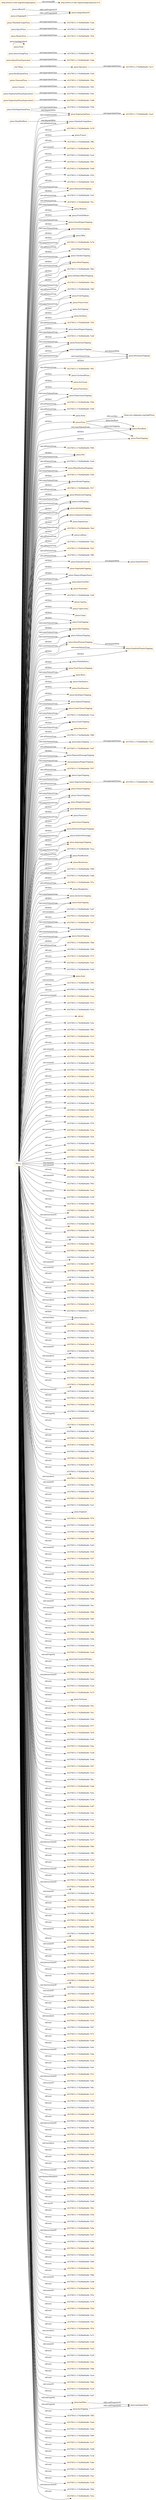 digraph ar2dtool_diagram { 
rankdir=LR;
size="1501"
node [shape = rectangle, color="orange"]; "pizza:MozzarellaTopping" "-45378511:17429b49a06:-7ef3" "-45378511:17429b49a06:-7fcc" "pizza:Medium" "pizza:FruttiDiMare" "pizza:GreenPepperTopping" "pizza:VegetarianPizzaEquivalent2" "pizza:PrawnsTopping" "-45378511:17429b49a06:-7e9c" "pizza:Mild" "-45378511:17429b49a06:-7e7b" "pizza:PepperTopping" "pizza:ChickenTopping" "pizza:MeatTopping" "-45378511:17429b49a06:-7fb3" "pizza:HotSpicedBeefTopping" "-45378511:17429b49a06:-7f4a" "-45378511:17429b49a06:-7fbf" "pizza:FruitTopping" "pizza:PrinceCarlo" "pizza:NutTopping" "pizza:Siciliana" "-45378511:17429b49a06:-7f3f" "-45378511:17429b49a06:-7ea4" "pizza:SweetPepperTopping" "pizza:Country" "pizza:ThinAndCrispyBase" "pizza:ParmesanTopping" "pizza:CajunSpiceTopping" "-45378511:17429b49a06:-7f61" "-45378511:17429b49a06:-7fba" "-45378511:17429b49a06:-7efd" "-45378511:17429b49a06:-7ec3" "pizza:UnclosedPizza" "pizza:IceCream" "pizza:Fiorentina" "pizza:PeperonataTopping" "pizza:SpicyPizzaEquivalent" "-45378511:17429b49a06:-7f94" "-45378511:17429b49a06:-7f6c" "-45378511:17429b49a06:-7e94" "-45378511:17429b49a06:-7ebb" "pizza:Soho" "pizza:PizzaBase" "-45378511:17429b49a06:-7f00" "pizza:InterestingPizza" "pizza:RosemaryTopping" "pizza:Hot" "-45378511:17429b49a06:-7ee6" "pizza:MixedSeafoodTopping" "-45378511:17429b49a06:-7f36" "pizza:Spiciness" "pizza:RocketTopping" "pizza:CheeseyPizza" "-45378511:17429b49a06:-7f17" "pizza:ValuePartition" "pizza:MushroomTopping" "pizza:LeekTopping" "pizza:ArtichokeTopping" "pizza:GorgonzolaTopping" "pizza:Napoletana" "-45378511:17429b49a06:-7fed" "pizza:LaReine" "-45378511:17429b49a06:-7f2a" "-45378511:17429b49a06:-7fa5" "-45378511:17429b49a06:-7ff8" "pizza:DomainConcept" "pizza:VegetableTopping" "pizza:TobascoPepperSauce" "pizza:AmericanHot" "pizza:Veneziana" "pizza:Food" "-45378511:17429b49a06:-7e9f" "pizza:Caprina" "pizza:Capricciosa" "-45378511:17429b49a06:-7f54" "pizza:Cajun" "-45378511:17429b49a06:-7e98" "pizza:FishTopping" "pizza:OliveTopping" "pizza:SultanaTopping" "pizza:SlicedTomatoTopping" "pizza:PolloAdAstra" "pizza:FourCheesesTopping" "pizza:Rosa" "pizza:Giardiniera" "pizza:FourSeasons" "-45378511:17429b49a06:-7eb3" "pizza:HerbSpiceTopping" "pizza:SpinachTopping" "pizza:GoatsCheeseTopping" "-45378511:17429b49a06:-7ea2" "pizza:DeepPanBase" "pizza:GarlicTopping" "pizza:American" "-45378511:17429b49a06:-7ebf" "-45378511:17429b49a06:-7e8d" "pizza:SundriedTomatoTopping" "-45378511:17429b49a06:-7f88" "pizza:SpicyTopping" "-45378511:17429b49a06:-7ed7" "pizza:PizzaTopping" "pizza:PeperoniSausageTopping" "pizza:JalapenoPepperTopping" "-45378511:17429b49a06:-7f57" "pizza:CaperTopping" "pizza:VegetarianTopping" "pizza:ThinAndCrispyPizza" "pizza:TomatoTopping" "pizza:CheeseTopping" "pizza:SpicyPizza" "pizza:SloppyGiuseppe" "pizza:RedOnionTopping" "pizza:Parmense" "-45378511:17429b49a06:-7f38" "-45378511:17429b49a06:-7eab" "pizza:SauceTopping" "pizza:Pizza" "pizza:HotGreenPepperTopping" "pizza:VegetarianPizzaEquivalent1" "pizza:RealItalianPizza" "pizza:QuattroFormaggi" "pizza:AsparagusTopping" "pizza:MeatyPizza" "-45378511:17429b49a06:-7eca" "pizza:PineKernels" "pizza:Mushroom" "-45378511:17429b49a06:-7f09" "-45378511:17429b49a06:-7e8b" "-45378511:17429b49a06:-7f7a" "-45378511:17429b49a06:-7fb5" "pizza:Margherita" "pizza:AnchoviesTopping" "pizza:HamTopping" "pizza:VegetarianPizza" "pizza:NonVegetarianPizza" "-45378511:17429b49a06:-7eb7" "pizza:PetitPoisTopping" "pizza:OnionTopping" "-45378511:17429b49a06:-7fdd" ; /*classes style*/
	"pizza:VegetarianPizzaEquivalent1" -> "-45378511:17429b49a06:-7e9c" [ label = "owl:equivalentClass" ];
	"NULL" -> "pizza:CheeseTopping" [ label = "rdf:first" ];
	"NULL" -> "-45378511:17429b49a06:-7fd8" [ label = "rdf:rest" ];
	"NULL" -> "-45378511:17429b49a06:-7f73" [ label = "rdf:rest" ];
	"NULL" -> "pizza:PeperoniSausageTopping" [ label = "rdf:first" ];
	"NULL" -> "-45378511:17429b49a06:-7e41" [ label = "rdf:rest" ];
	"NULL" -> "-45378511:17429b49a06:-7e92" [ label = "rdf:rest" ];
	"NULL" -> "pizza:Italy" [ label = "rdf:first" ];
	"NULL" -> "-45378511:17429b49a06:-7f17" [ label = "owl:allValuesFrom" ];
	"NULL" -> "-45378511:17429b49a06:-7f05" [ label = "rdf:rest" ];
	"NULL" -> "pizza:RocketTopping" [ label = "owl:someValuesFrom" ];
	"NULL" -> "-45378511:17429b49a06:-7f94" [ label = "owl:allValuesFrom" ];
	"NULL" -> "pizza:FourCheesesTopping" [ label = "rdf:first" ];
	"NULL" -> "pizza:Veneziana" [ label = "rdf:first" ];
	"NULL" -> "pizza:PizzaBase" [ label = "owl:someValuesFrom" ];
	"NULL" -> "-45378511:17429b49a06:-7e62" [ label = "rdf:rest" ];
	"NULL" -> "-45378511:17429b49a06:-7eaa" [ label = "owl:intersectionOf" ];
	"NULL" -> "-45378511:17429b49a06:-7f13" [ label = "rdf:rest" ];
	"NULL" -> "pizza:HerbSpiceTopping" [ label = "rdf:first" ];
	"NULL" -> "-45378511:17429b49a06:-7e32" [ label = "rdf:rest" ];
	"NULL" -> "rdf:nil" [ label = "rdf:rest" ];
	"NULL" -> "-45378511:17429b49a06:-7efa" [ label = "rdf:rest" ];
	"NULL" -> "-45378511:17429b49a06:-7f85" [ label = "rdf:rest" ];
	"NULL" -> "-45378511:17429b49a06:-7e53" [ label = "rdf:rest" ];
	"NULL" -> "-45378511:17429b49a06:-7fa5" [ label = "owl:allValuesFrom" ];
	"NULL" -> "-45378511:17429b49a06:-7f3a" [ label = "rdf:rest" ];
	"NULL" -> "-45378511:17429b49a06:-7ef2" [ label = "owl:unionOf" ];
	"NULL" -> "-45378511:17429b49a06:-7f04" [ label = "rdf:rest" ];
	"NULL" -> "pizza:Medium" [ label = "owl:someValuesFrom" ];
	"NULL" -> "-45378511:17429b49a06:-7e93" [ label = "owl:unionOf" ];
	"NULL" -> "-45378511:17429b49a06:-7f55" [ label = "rdf:rest" ];
	"NULL" -> "-45378511:17429b49a06:-7ef1" [ label = "rdf:rest" ];
	"NULL" -> "pizza:MeatTopping" [ label = "owl:someValuesFrom" ];
	"NULL" -> "-45378511:17429b49a06:-7e23" [ label = "rdf:rest" ];
	"NULL" -> "-45378511:17429b49a06:-7fca" [ label = "rdf:rest" ];
	"NULL" -> "pizza:TobascoPepperSauce" [ label = "rdf:first" ];
	"NULL" -> "-45378511:17429b49a06:-7e74" [ label = "rdf:rest" ];
	"NULL" -> "pizza:Parmense" [ label = "rdf:first" ];
	"NULL" -> "pizza:ChickenTopping" [ label = "owl:someValuesFrom" ];
	"NULL" -> "-45378511:17429b49a06:-7ee6" [ label = "owl:allValuesFrom" ];
	"NULL" -> "-45378511:17429b49a06:-7fa0" [ label = "rdf:rest" ];
	"NULL" -> "-45378511:17429b49a06:-7f25" [ label = "rdf:rest" ];
	"NULL" -> "-45378511:17429b49a06:-7ec1" [ label = "rdf:rest" ];
	"NULL" -> "-45378511:17429b49a06:-7f76" [ label = "rdf:rest" ];
	"NULL" -> "-45378511:17429b49a06:-7e2a" [ label = "owl:members" ];
	"NULL" -> "pizza:OnionTopping" [ label = "owl:someValuesFrom" ];
	"NULL" -> "-45378511:17429b49a06:-7fc8" [ label = "rdf:rest" ];
	"NULL" -> "-45378511:17429b49a06:-7e44" [ label = "rdf:rest" ];
	"NULL" -> "-45378511:17429b49a06:-7feb" [ label = "rdf:rest" ];
	"NULL" -> "-45378511:17429b49a06:-7e95" [ label = "rdf:rest" ];
	"NULL" -> "-45378511:17429b49a06:-7f79" [ label = "owl:unionOf" ];
	"NULL" -> "-45378511:17429b49a06:-7e89" [ label = "owl:unionOf" ];
	"NULL" -> "pizza:FruitTopping" [ label = "rdf:first" ];
	"NULL" -> "pizza:PizzaBase" [ label = "rdf:first" ];
	"NULL" -> "pizza:FishTopping" [ label = "rdf:first" ];
	"NULL" -> "-45378511:17429b49a06:-7fed" [ label = "owl:allValuesFrom" ];
	"NULL" -> "pizza:PineKernels" [ label = "owl:someValuesFrom" ];
	"NULL" -> "-45378511:17429b49a06:-7e4a" [ label = "rdf:rest" ];
	"NULL" -> "-45378511:17429b49a06:-7f93" [ label = "owl:unionOf" ];
	"NULL" -> "-45378511:17429b49a06:-7ee2" [ label = "rdf:rest" ];
	"NULL" -> "-45378511:17429b49a06:-7e39" [ label = "owl:members" ];
	"NULL" -> "-45378511:17429b49a06:-7fbb" [ label = "rdf:rest" ];
	"NULL" -> "-45378511:17429b49a06:-7e65" [ label = "rdf:rest" ];
	"NULL" -> "pizza:CajunSpiceTopping" [ label = "rdf:first" ];
	"NULL" -> "-45378511:17429b49a06:-7f53" [ label = "owl:intersectionOf" ];
	"NULL" -> "-45378511:17429b49a06:-7e7b" [ label = "owl:allValuesFrom" ];
	"NULL" -> "pizza:AnchoviesTopping" [ label = "owl:someValuesFrom" ];
	"NULL" -> "-45378511:17429b49a06:-7e6b" [ label = "rdf:rest" ];
	"NULL" -> "-45378511:17429b49a06:-7e35" [ label = "rdf:rest" ];
	"NULL" -> "-45378511:17429b49a06:-7e86" [ label = "rdf:rest" ];
	"NULL" -> "pizza:JalapenoPepperTopping" [ label = "owl:someValuesFrom" ];
	"NULL" -> "-45378511:17429b49a06:-7fb2" [ label = "rdf:rest" ];
	"NULL" -> "-45378511:17429b49a06:-7e3b" [ label = "rdf:rest" ];
	"NULL" -> "-45378511:17429b49a06:-7ed3" [ label = "rdf:rest" ];
	"NULL" -> "-45378511:17429b49a06:-7f87" [ label = "owl:unionOf" ];
	"NULL" -> "-45378511:17429b49a06:-7ff7" [ label = "owl:unionOf" ];
	"NULL" -> "pizza:Caprina" [ label = "rdf:first" ];
	"NULL" -> "-45378511:17429b49a06:-7f3d" [ label = "rdf:rest" ];
	"NULL" -> "-45378511:17429b49a06:-7f16" [ label = "owl:unionOf" ];
	"NULL" -> "-45378511:17429b49a06:-7f8e" [ label = "rdf:rest" ];
	"NULL" -> "pizza:GreenPepperTopping" [ label = "owl:someValuesFrom" ];
	"NULL" -> "-45378511:17429b49a06:-7e5c" [ label = "rdf:rest" ];
	"NULL" -> "-45378511:17429b49a06:-7e33" [ label = "owl:members" ];
	"NULL" -> "-45378511:17429b49a06:-7e77" [ label = "rdf:rest" ];
	"NULL" -> "pizza:America" [ label = "rdf:first" ];
	"NULL" -> "-45378511:17429b49a06:-7f5e" [ label = "rdf:rest" ];
	"NULL" -> "-45378511:17429b49a06:-7fa3" [ label = "rdf:rest" ];
	"NULL" -> "-45378511:17429b49a06:-7e2c" [ label = "rdf:rest" ];
	"NULL" -> "pizza:NutTopping" [ label = "rdf:first" ];
	"NULL" -> "-45378511:17429b49a06:-7ec4" [ label = "rdf:rest" ];
	"NULL" -> "-45378511:17429b49a06:-7f60" [ label = "owl:unionOf" ];
	"NULL" -> "pizza:CajunSpiceTopping" [ label = "owl:someValuesFrom" ];
	"NULL" -> "pizza:HamTopping" [ label = "owl:someValuesFrom" ];
	"NULL" -> "-45378511:17429b49a06:-7e2e" [ label = "owl:members" ];
	"NULL" -> "pizza:AmericanHot" [ label = "rdf:first" ];
	"NULL" -> "pizza:DomainConcept" [ label = "rdf:first" ];
	"NULL" -> "-45378511:17429b49a06:-7e4d" [ label = "rdf:rest" ];
	"NULL" -> "-45378511:17429b49a06:-7f4a" [ label = "owl:allValuesFrom" ];
	"NULL" -> "-45378511:17429b49a06:-7e9e" [ label = "rdf:rest" ];
	"NULL" -> "-45378511:17429b49a06:-7f7a" [ label = "owl:allValuesFrom" ];
	"NULL" -> "pizza:American" [ label = "rdf:first" ];
	"NULL" -> "-45378511:17429b49a06:-7e68" [ label = "rdf:rest" ];
	"NULL" -> "-45378511:17429b49a06:-7edf" [ label = "rdf:rest" ];
	"NULL" -> "pizza:PetitPoisTopping" [ label = "rdf:first" ];
	"NULL" -> "pizza:Napoletana" [ label = "rdf:first" ];
	"NULL" -> "-45378511:17429b49a06:-7efc" [ label = "owl:intersectionOf" ];
	"NULL" -> "pizza:PineKernels" [ label = "rdf:first" ];
	"NULL" -> "-45378511:17429b49a06:-7e6e" [ label = "rdf:rest" ];
	"NULL" -> "pizza:SultanaTopping" [ label = "owl:someValuesFrom" ];
	"NULL" -> "-45378511:17429b49a06:-7e38" [ label = "rdf:rest" ];
	"NULL" -> "pizza:JalapenoPepperTopping" [ label = "rdf:first" ];
	"NULL" -> "pizza:HotSpicedBeefTopping" [ label = "rdf:first" ];
	"NULL" -> "pizza:QuattroFormaggi" [ label = "rdf:first" ];
	"NULL" -> "-45378511:17429b49a06:-7e8f" [ label = "rdf:rest" ];
	"NULL" -> "pizza:PizzaTopping" [ label = "rdf:first" ];
	"NULL" -> "pizza:hasSpiciness" [ label = "owl:onProperty" ];
	"NULL" -> "pizza:GarlicTopping" [ label = "rdf:first" ];
	"NULL" -> "pizza:ThinAndCrispyBase" [ label = "owl:allValuesFrom" ];
	"NULL" -> "pizza:RosemaryTopping" [ label = "owl:someValuesFrom" ];
	"NULL" -> "-45378511:17429b49a06:-7f88" [ label = "owl:allValuesFrom" ];
	"NULL" -> "-45378511:17429b49a06:-7e5f" [ label = "rdf:rest" ];
	"NULL" -> "pizza:PrawnsTopping" [ label = "owl:someValuesFrom" ];
	"NULL" -> "pizza:ArtichokeTopping" [ label = "owl:someValuesFrom" ];
	"NULL" -> "-45378511:17429b49a06:-7e90" [ label = "rdf:rest" ];
	"NULL" -> "pizza:OliveTopping" [ label = "rdf:first" ];
	"NULL" -> "pizza:GreenPepperTopping" [ label = "rdf:first" ];
	"NULL" -> "-45378511:17429b49a06:-7ec7" [ label = "rdf:rest" ];
	"NULL" -> "-45378511:17429b49a06:-7f92" [ label = "rdf:rest" ];
	"NULL" -> "-45378511:17429b49a06:-7e60" [ label = "rdf:rest" ];
	"NULL" -> "-45378511:17429b49a06:-7f11" [ label = "rdf:rest" ];
	"NULL" -> "-45378511:17429b49a06:-7fc7" [ label = "rdf:rest" ];
	"NULL" -> "-45378511:17429b49a06:-7fb3" [ label = "rdf:first" ];
	"NULL" -> "-45378511:17429b49a06:-7e30" [ label = "rdf:rest" ];
	"NULL" -> "-45378511:17429b49a06:-7e3e" [ label = "owl:members" ];
	"NULL" -> "pizza:SlicedTomatoTopping" [ label = "owl:someValuesFrom" ];
	"NULL" -> "pizza:MozzarellaTopping" [ label = "owl:someValuesFrom" ];
	"NULL" -> "-45378511:17429b49a06:-7fbe" [ label = "owl:unionOf" ];
	"NULL" -> "pizza:OliveTopping" [ label = "owl:someValuesFrom" ];
	"NULL" -> "-45378511:17429b49a06:-7fe8" [ label = "rdf:rest" ];
	"NULL" -> "-45378511:17429b49a06:-7e51" [ label = "rdf:rest" ];
	"NULL" -> "-45378511:17429b49a06:-7e21" [ label = "rdf:rest" ];
	"NULL" -> "pizza:RedOnionTopping" [ label = "rdf:first" ];
	"NULL" -> "pizza:England" [ label = "rdf:first" ];
	"NULL" -> "pizza:HotGreenPepperTopping" [ label = "rdf:first" ];
	"NULL" -> "-45378511:17429b49a06:-7f74" [ label = "rdf:rest" ];
	"NULL" -> "-45378511:17429b49a06:-7e42" [ label = "rdf:rest" ];
	"NULL" -> "-45378511:17429b49a06:-7f2a" [ label = "owl:allValuesFrom" ];
	"NULL" -> "pizza:CaperTopping" [ label = "rdf:first" ];
	"NULL" -> "-45378511:17429b49a06:-7f06" [ label = "rdf:rest" ];
	"NULL" -> "-45378511:17429b49a06:-7ee0" [ label = "rdf:rest" ];
	"NULL" -> "-45378511:17429b49a06:-7e63" [ label = "rdf:rest" ];
	"NULL" -> "-45378511:17429b49a06:-7f29" [ label = "owl:unionOf" ];
	"NULL" -> "-45378511:17429b49a06:-7f27" [ label = "rdf:rest" ];
	"NULL" -> "pizza:CheeseTopping" [ label = "owl:someValuesFrom" ];
	"NULL" -> "-45378511:17429b49a06:-7f14" [ label = "rdf:rest" ];
	"NULL" -> "-45378511:17429b49a06:-7eb0" [ label = "rdf:rest" ];
	"NULL" -> "-45378511:17429b49a06:-7ec2" [ label = "owl:unionOf" ];
	"NULL" -> "-45378511:17429b49a06:-7fb7" [ label = "rdf:rest" ];
	"NULL" -> "pizza:GorgonzolaTopping" [ label = "rdf:first" ];
	"NULL" -> "-45378511:17429b49a06:-7fda" [ label = "rdf:rest" ];
	"NULL" -> "-45378511:17429b49a06:-7e84" [ label = "rdf:rest" ];
	"NULL" -> "-45378511:17429b49a06:-7fec" [ label = "owl:unionOf" ];
	"NULL" -> "-45378511:17429b49a06:-7f08" [ label = "owl:unionOf" ];
	"NULL" -> "pizza:HotGreenPepperTopping" [ label = "owl:someValuesFrom" ];
	"NULL" -> "-45378511:17429b49a06:-7fb0" [ label = "rdf:rest" ];
	"NULL" -> "-45378511:17429b49a06:-7f35" [ label = "rdf:rest" ];
	"NULL" -> "-45378511:17429b49a06:-7f86" [ label = "rdf:rest" ];
	"NULL" -> "-45378511:17429b49a06:-7e8a" [ label = "rdf:rest" ];
	"NULL" -> "-45378511:17429b49a06:-7e54" [ label = "rdf:rest" ];
	"NULL" -> "-45378511:17429b49a06:-7ea8" [ label = "rdf:rest" ];
	"NULL" -> "pizza:hasCountryOfOrigin" [ label = "owl:onProperty" ];
	"NULL" -> "-45378511:17429b49a06:-7f3b" [ label = "rdf:rest" ];
	"NULL" -> "pizza:FishTopping" [ label = "owl:someValuesFrom" ];
	"NULL" -> "pizza:Fiorentina" [ label = "rdf:first" ];
	"NULL" -> "pizza:SpicyTopping" [ label = "owl:someValuesFrom" ];
	"NULL" -> "-45378511:17429b49a06:-7ea1" [ label = "rdf:rest" ];
	"NULL" -> "-45378511:17429b49a06:-7eb2" [ label = "owl:intersectionOf" ];
	"NULL" -> "-45378511:17429b49a06:-7e24" [ label = "rdf:rest" ];
	"NULL" -> "-45378511:17429b49a06:-7e75" [ label = "rdf:rest" ];
	"NULL" -> "pizza:Germany" [ label = "rdf:first" ];
	"NULL" -> "pizza:GoatsCheeseTopping" [ label = "rdf:first" ];
	"NULL" -> "-45378511:17429b49a06:-7f5c" [ label = "rdf:rest" ];
	"NULL" -> "pizza:OnionTopping" [ label = "rdf:first" ];
	"NULL" -> "-45378511:17429b49a06:-7fa1" [ label = "rdf:rest" ];
	"NULL" -> "-45378511:17429b49a06:-7f26" [ label = "rdf:rest" ];
	"NULL" -> "-45378511:17429b49a06:-7f77" [ label = "rdf:rest" ];
	"NULL" -> "-45378511:17429b49a06:-7fc9" [ label = "rdf:rest" ];
	"NULL" -> "-45378511:17429b49a06:-7e45" [ label = "rdf:rest" ];
	"NULL" -> "-45378511:17429b49a06:-7ebc" [ label = "rdf:rest" ];
	"NULL" -> "-45378511:17429b49a06:-7f57" [ label = "owl:allValuesFrom" ];
	"NULL" -> "-45378511:17429b49a06:-7ea2" [ label = "rdf:first" ];
	"NULL" -> "-45378511:17429b49a06:-7e28" [ label = "rdf:rest" ];
	"NULL" -> "-45378511:17429b49a06:-7e4b" [ label = "rdf:rest" ];
	"NULL" -> "-45378511:17429b49a06:-7f47" [ label = "rdf:rest" ];
	"NULL" -> "-45378511:17429b49a06:-7ee3" [ label = "rdf:rest" ];
	"NULL" -> "-45378511:17429b49a06:-7fbc" [ label = "rdf:rest" ];
	"NULL" -> "-45378511:17429b49a06:-7e66" [ label = "rdf:rest" ];
	"NULL" -> "pizza:UnclosedPizza" [ label = "rdf:first" ];
	"NULL" -> "-45378511:17429b49a06:-7e6c" [ label = "rdf:rest" ];
	"NULL" -> "-45378511:17429b49a06:-7e36" [ label = "rdf:rest" ];
	"NULL" -> "-45378511:17429b49a06:-7e87" [ label = "rdf:rest" ];
	"NULL" -> "-45378511:17429b49a06:-7ef3" [ label = "owl:allValuesFrom" ];
	"NULL" -> "-45378511:17429b49a06:-7efe" [ label = "rdf:rest" ];
	"NULL" -> "pizza:SweetPepperTopping" [ label = "rdf:first" ];
	"NULL" -> "-45378511:17429b49a06:-7f61" [ label = "owl:allValuesFrom" ];
	"NULL" -> "-45378511:17429b49a06:-7e3c" [ label = "rdf:rest" ];
	"NULL" -> "-45378511:17429b49a06:-7ed4" [ label = "rdf:rest" ];
	"NULL" -> "-45378511:17429b49a06:-7ed7" [ label = "owl:allValuesFrom" ];
	"NULL" -> "-45378511:17429b49a06:-7fad" [ label = "rdf:rest" ];
	"NULL" -> "-45378511:17429b49a06:-7e57" [ label = "rdf:rest" ];
	"NULL" -> "-45378511:17429b49a06:-7fb9" [ label = "owl:intersectionOf" ];
	"NULL" -> "-45378511:17429b49a06:-7f09" [ label = "owl:allValuesFrom" ];
	"NULL" -> "-45378511:17429b49a06:-7f8f" [ label = "rdf:rest" ];
	"NULL" -> "pizza:VegetarianTopping" [ label = "owl:allValuesFrom" ];
	"NULL" -> "-45378511:17429b49a06:-7e5d" [ label = "rdf:rest" ];
	"NULL" -> "pizza:MushroomTopping" [ label = "rdf:first" ];
	"NULL" -> "pizza:HotSpicedBeefTopping" [ label = "owl:someValuesFrom" ];
	"NULL" -> "-45378511:17429b49a06:-7e27" [ label = "rdf:rest" ];
	"NULL" -> "-45378511:17429b49a06:-7eba" [ label = "owl:intersectionOf" ];
	"NULL" -> "-45378511:17429b49a06:-7e78" [ label = "rdf:rest" ];
	"NULL" -> "-45378511:17429b49a06:-7eca" [ label = "owl:allValuesFrom" ];
	"NULL" -> "-45378511:17429b49a06:-7eb6" [ label = "owl:intersectionOf" ];
	"NULL" -> "-45378511:17429b49a06:-7fa4" [ label = "owl:unionOf" ];
	"NULL" -> "pizza:RedOnionTopping" [ label = "owl:someValuesFrom" ];
	"NULL" -> "-45378511:17429b49a06:-7f5f" [ label = "rdf:rest" ];
	"NULL" -> "pizza:America" [ label = "owl:hasValue" ];
	"NULL" -> "-45378511:17429b49a06:-7e2d" [ label = "rdf:rest" ];
	"NULL" -> "-45378511:17429b49a06:-7ff5" [ label = "rdf:rest" ];
	"NULL" -> "-45378511:17429b49a06:-7ec5" [ label = "rdf:rest" ];
	"NULL" -> "-45378511:17429b49a06:-7f90" [ label = "rdf:rest" ];
	"NULL" -> "-45378511:17429b49a06:-7f49" [ label = "owl:unionOf" ];
	"NULL" -> "pizza:PeperonataTopping" [ label = "owl:someValuesFrom" ];
	"NULL" -> "-45378511:17429b49a06:-7e99" [ label = "rdf:rest" ];
	"NULL" -> "-45378511:17429b49a06:-7e9f" [ label = "rdf:first" ];
	"NULL" -> "-45378511:17429b49a06:-7f56" [ label = "owl:unionOf" ];
	"NULL" -> "pizza:TobascoPepperSauce" [ label = "owl:someValuesFrom" ];
	"NULL" -> "pizza:TomatoTopping" [ label = "rdf:first" ];
	"NULL" -> "-45378511:17429b49a06:-7fc5" [ label = "rdf:rest" ];
	"NULL" -> "-45378511:17429b49a06:-7e4e" [ label = "rdf:rest" ];
	"NULL" -> "-45378511:17429b49a06:-7f37" [ label = "owl:intersectionOf" ];
	"NULL" -> "-45378511:17429b49a06:-7e69" [ label = "rdf:rest" ];
	"NULL" -> "pizza:SundriedTomatoTopping" [ label = "owl:someValuesFrom" ];
	"NULL" -> "pizza:PrinceCarlo" [ label = "rdf:first" ];
	"NULL" -> "pizza:GorgonzolaTopping" [ label = "owl:someValuesFrom" ];
	"NULL" -> "pizza:ParmesanTopping" [ label = "owl:someValuesFrom" ];
	"NULL" -> "-45378511:17429b49a06:-7e6f" [ label = "rdf:rest" ];
	"NULL" -> "-45378511:17429b49a06:-7ea3" [ label = "owl:intersectionOf" ];
	"NULL" -> "pizza:MeatTopping" [ label = "rdf:first" ];
	"NULL" -> "-45378511:17429b49a06:-7eff" [ label = "owl:unionOf" ];
	"NULL" -> "pizza:SloppyGiuseppe" [ label = "rdf:first" ];
	"NULL" -> "pizza:AnchoviesTopping" [ label = "rdf:first" ];
	"NULL" -> "-45378511:17429b49a06:-7fcb" [ label = "owl:unionOf" ];
	"NULL" -> "-45378511:17429b49a06:-7f51" [ label = "rdf:rest" ];
	"NULL" -> "pizza:LeekTopping" [ label = "owl:someValuesFrom" ];
	"NULL" -> "-45378511:17429b49a06:-7e70" [ label = "rdf:rest" ];
	"NULL" -> "pizza:Mushroom" [ label = "rdf:first" ];
	"NULL" -> "pizza:FruitTopping" [ label = "owl:someValuesFrom" ];
	"NULL" -> "-45378511:17429b49a06:-7e55" [ label = "owl:members" ];
	"NULL" -> "pizza:Cajun" [ label = "rdf:first" ];
	"NULL" -> "-45378511:17429b49a06:-7fd7" [ label = "rdf:rest" ];
	"NULL" -> "pizza:Mild" [ label = "rdf:first" ];
	"NULL" -> "-45378511:17429b49a06:-7f72" [ label = "rdf:rest" ];
	"NULL" -> "pizza:Hot" [ label = "rdf:first" ];
	"NULL" -> "pizza:LeekTopping" [ label = "rdf:first" ];
	"NULL" -> "-45378511:17429b49a06:-7e40" [ label = "rdf:rest" ];
	"NULL" -> "pizza:AsparagusTopping" [ label = "rdf:first" ];
	"NULL" -> "-45378511:17429b49a06:-7e91" [ label = "rdf:rest" ];
	"NULL" -> "-45378511:17429b49a06:-7ff8" [ label = "owl:allValuesFrom" ];
	"NULL" -> "-45378511:17429b49a06:-7ebe" [ label = "owl:intersectionOf" ];
	"NULL" -> "-45378511:17429b49a06:-7ec8" [ label = "rdf:rest" ];
	"NULL" -> "-45378511:17429b49a06:-7e61" [ label = "rdf:rest" ];
	"NULL" -> "-45378511:17429b49a06:-7f12" [ label = "rdf:rest" ];
	"NULL" -> "-45378511:17429b49a06:-7e8c" [ label = "owl:intersectionOf" ];
	"NULL" -> "-45378511:17429b49a06:-7fdc" [ label = "owl:unionOf" ];
	"NULL" -> "pizza:FourCheesesTopping" [ label = "owl:someValuesFrom" ];
	"NULL" -> "-45378511:17429b49a06:-7e31" [ label = "rdf:rest" ];
	"NULL" -> "pizza:RosemaryTopping" [ label = "rdf:first" ];
	"NULL" -> "-45378511:17429b49a06:-7fe9" [ label = "rdf:rest" ];
	"NULL" -> "pizza:MixedSeafoodTopping" [ label = "rdf:first" ];
	"NULL" -> "-45378511:17429b49a06:-7e94" [ label = "owl:allValuesFrom" ];
	"NULL" -> "pizza:Mild" [ label = "owl:someValuesFrom" ];
	"NULL" -> "-45378511:17429b49a06:-7e52" [ label = "rdf:rest" ];
	"NULL" -> "pizza:AsparagusTopping" [ label = "owl:someValuesFrom" ];
	"NULL" -> "pizza:ArtichokeTopping" [ label = "rdf:first" ];
	"NULL" -> "pizza:PrawnsTopping" [ label = "rdf:first" ];
	"NULL" -> "-45378511:17429b49a06:-7fcc" [ label = "owl:allValuesFrom" ];
	"NULL" -> "-45378511:17429b49a06:-7ef0" [ label = "rdf:rest" ];
	"NULL" -> "-45378511:17429b49a06:-7e22" [ label = "rdf:rest" ];
	"NULL" -> "pizza:GarlicTopping" [ label = "owl:someValuesFrom" ];
	"NULL" -> "-45378511:17429b49a06:-7fbf" [ label = "owl:allValuesFrom" ];
	"NULL" -> "pizza:IceCream" [ label = "rdf:first" ];
	"NULL" -> "-45378511:17429b49a06:-7f6b" [ label = "owl:intersectionOf" ];
	"NULL" -> "-45378511:17429b49a06:-7f75" [ label = "rdf:rest" ];
	"NULL" -> "-45378511:17429b49a06:-7ec0" [ label = "rdf:rest" ];
	"NULL" -> "-45378511:17429b49a06:-7e59" [ label = "owl:members" ];
	"NULL" -> "pizza:ParmesanTopping" [ label = "rdf:first" ];
	"NULL" -> "-45378511:17429b49a06:-7e43" [ label = "rdf:rest" ];
	"NULL" -> "pizza:ChickenTopping" [ label = "rdf:first" ];
	"NULL" -> "-45378511:17429b49a06:-7fea" [ label = "rdf:rest" ];
	"NULL" -> "pizza:MozzarellaTopping" [ label = "rdf:first" ];
	"NULL" -> "-45378511:17429b49a06:-7f07" [ label = "rdf:rest" ];
	"NULL" -> "-45378511:17429b49a06:-7e9b" [ label = "owl:intersectionOf" ];
	"NULL" -> "-45378511:17429b49a06:-7e25" [ label = "owl:distinctMembers" ];
	"NULL" -> "-45378511:17429b49a06:-7ee1" [ label = "rdf:rest" ];
	"NULL" -> "pizza:Rosa" [ label = "rdf:first" ];
	"NULL" -> "-45378511:17429b49a06:-7e64" [ label = "rdf:rest" ];
	"NULL" -> "-45378511:17429b49a06:-7eb8" [ label = "rdf:rest" ];
	"NULL" -> "-45378511:17429b49a06:-7fb1" [ label = "owl:oneOf" ];
	"NULL" -> "-45378511:17429b49a06:-7f28" [ label = "rdf:rest" ];
	"NULL" -> "pizza:SauceTopping" [ label = "rdf:first" ];
	"NULL" -> "-45378511:17429b49a06:-7f15" [ label = "rdf:rest" ];
	"NULL" -> "-45378511:17429b49a06:-7e8b" [ label = "rdf:first" ];
	"NULL" -> "pizza:Giardiniera" [ label = "rdf:first" ];
	"NULL" -> "pizza:PetitPoisTopping" [ label = "owl:someValuesFrom" ];
	"NULL" -> "-45378511:17429b49a06:-7e6a" [ label = "rdf:rest" ];
	"NULL" -> "pizza:PeperoniSausageTopping" [ label = "owl:someValuesFrom" ];
	"NULL" -> "-45378511:17429b49a06:-7e97" [ label = "owl:intersectionOf" ];
	"NULL" -> "-45378511:17429b49a06:-7fdb" [ label = "rdf:rest" ];
	"NULL" -> "-45378511:17429b49a06:-7e85" [ label = "rdf:rest" ];
	"NULL" -> "pizza:FruttiDiMare" [ label = "rdf:first" ];
	"NULL" -> "-45378511:17429b49a06:-7ed2" [ label = "rdf:rest" ];
	"NULL" -> "-45378511:17429b49a06:-7fd9" [ label = "rdf:rest" ];
	"NULL" -> "pizza:Pizza" [ label = "rdf:first" ];
	"NULL" -> "-45378511:17429b49a06:-7eb7" [ label = "owl:someValuesFrom" ];
	"NULL" -> "-45378511:17429b49a06:-7f3c" [ label = "rdf:rest" ];
	"NULL" -> "-45378511:17429b49a06:-7f8d" [ label = "rdf:rest" ];
	"NULL" -> "-45378511:17429b49a06:-7f00" [ label = "owl:allValuesFrom" ];
	"NULL" -> "-45378511:17429b49a06:-7ed6" [ label = "owl:unionOf" ];
	"NULL" -> "-45378511:17429b49a06:-7e5b" [ label = "rdf:rest" ];
	"NULL" -> "-45378511:17429b49a06:-7f3e" [ label = "owl:unionOf" ];
	"NULL" -> "pizza:PeperonataTopping" [ label = "rdf:first" ];
	"NULL" -> "-45378511:17429b49a06:-7e76" [ label = "rdf:rest" ];
	"NULL" -> "-45378511:17429b49a06:-7f5d" [ label = "rdf:rest" ];
	"NULL" -> "-45378511:17429b49a06:-7f3f" [ label = "owl:allValuesFrom" ];
	"NULL" -> "-45378511:17429b49a06:-7fa2" [ label = "rdf:rest" ];
	"NULL" -> "-45378511:17429b49a06:-7faf" [ label = "rdf:rest" ];
	"NULL" -> "-45378511:17429b49a06:-7f78" [ label = "rdf:rest" ];
	"NULL" -> "pizza:VegetarianPizza" [ label = "owl:complementOf" ];
	"NULL" -> "pizza:SpinachTopping" [ label = "rdf:first" ];
	"NULL" -> "pizza:MushroomTopping" [ label = "owl:someValuesFrom" ];
	"NULL" -> "-45378511:17429b49a06:-7e71" [ label = "owl:members" ];
	"NULL" -> "-45378511:17429b49a06:-7e46" [ label = "rdf:rest" ];
	"NULL" -> "-45378511:17429b49a06:-7ee5" [ label = "owl:unionOf" ];
	"NULL" -> "pizza:SweetPepperTopping" [ label = "owl:someValuesFrom" ];
	"NULL" -> "-45378511:17429b49a06:-7e29" [ label = "rdf:rest" ];
	"NULL" -> "-45378511:17429b49a06:-7e4c" [ label = "rdf:rest" ];
	"NULL" -> "-45378511:17429b49a06:-7f48" [ label = "rdf:rest" ];
	"NULL" -> "-45378511:17429b49a06:-7ee4" [ label = "rdf:rest" ];
	"NULL" -> "-45378511:17429b49a06:-7fbd" [ label = "rdf:rest" ];
	"NULL" -> "-45378511:17429b49a06:-7ec9" [ label = "owl:unionOf" ];
	"NULL" -> "pizza:Capricciosa" [ label = "rdf:first" ];
	"NULL" -> "pizza:HamTopping" [ label = "rdf:first" ];
	"NULL" -> "-45378511:17429b49a06:-7e67" [ label = "rdf:rest" ];
	"NULL" -> "pizza:LaReine" [ label = "rdf:first" ];
	"NULL" -> "pizza:hasBase" [ label = "owl:onProperty" ];
	"NULL" -> "pizza:SpinachTopping" [ label = "owl:someValuesFrom" ];
	"NULL" -> "-45378511:17429b49a06:-7f9f" [ label = "rdf:rest" ];
	"NULL" -> "pizza:VegetableTopping" [ label = "rdf:first" ];
	"NULL" -> "-45378511:17429b49a06:-7eb4" [ label = "rdf:rest" ];
	"NULL" -> "-45378511:17429b49a06:-7e6d" [ label = "rdf:rest" ];
	"NULL" -> "-45378511:17429b49a06:-7f69" [ label = "rdf:rest" ];
	"NULL" -> "-45378511:17429b49a06:-7e37" [ label = "rdf:rest" ];
	"NULL" -> "pizza:TomatoTopping" [ label = "owl:someValuesFrom" ];
	"NULL" -> "-45378511:17429b49a06:-7e88" [ label = "rdf:rest" ];
	"NULL" -> "-45378511:17429b49a06:-7fdd" [ label = "owl:allValuesFrom" ];
	"NULL" -> "pizza:Italy" [ label = "owl:hasValue" ];
	"NULL" -> "pizza:GoatsCheeseTopping" [ label = "owl:someValuesFrom" ];
	"NULL" -> "pizza:FourSeasons" [ label = "rdf:first" ];
	"NULL" -> "pizza:SlicedTomatoTopping" [ label = "rdf:first" ];
	"NULL" -> "-45378511:17429b49a06:-7e3d" [ label = "rdf:rest" ];
	"NULL" -> "-45378511:17429b49a06:-7e8e" [ label = "rdf:rest" ];
	"NULL" -> "-45378511:17429b49a06:-7ed5" [ label = "rdf:rest" ];
	"NULL" -> "pizza:MixedSeafoodTopping" [ label = "owl:someValuesFrom" ];
	"NULL" -> "-45378511:17429b49a06:-7fae" [ label = "rdf:rest" ];
	"NULL" -> "-45378511:17429b49a06:-7e58" [ label = "rdf:rest" ];
	"NULL" -> "-45378511:17429b49a06:-7fb4" [ label = "owl:intersectionOf" ];
	"NULL" -> "pizza:Hot" [ label = "owl:someValuesFrom" ];
	"NULL" -> "-45378511:17429b49a06:-7f36" [ label = "rdf:first" ];
	"NULL" -> "-45378511:17429b49a06:-7e5e" [ label = "rdf:rest" ];
	"NULL" -> "pizza:PepperTopping" [ label = "rdf:first" ];
	"NULL" -> "-45378511:17429b49a06:-7e79" [ label = "rdf:rest" ];
	"NULL" -> "pizza:France" [ label = "rdf:first" ];
	"NULL" -> "-45378511:17429b49a06:-7ff6" [ label = "rdf:rest" ];
	"NULL" -> "-45378511:17429b49a06:-7e7a" [ label = "owl:unionOf" ];
	"NULL" -> "-45378511:17429b49a06:-7ec6" [ label = "rdf:rest" ];
	"NULL" -> "-45378511:17429b49a06:-7f91" [ label = "rdf:rest" ];
	"NULL" -> "pizza:SundriedTomatoTopping" [ label = "rdf:first" ];
	"NULL" -> "-45378511:17429b49a06:-7e49" [ label = "rdf:rest" ];
	"NULL" -> "-45378511:17429b49a06:-7f10" [ label = "rdf:rest" ];
	"NULL" -> "-45378511:17429b49a06:-7fc6" [ label = "rdf:rest" ];
	"NULL" -> "-45378511:17429b49a06:-7e4f" [ label = "rdf:rest" ];
	"NULL" -> "pizza:hasTopping" [ label = "owl:onProperty" ];
	"NULL" -> "pizza:Medium" [ label = "rdf:first" ];
	"NULL" -> "pizza:PolloAdAstra" [ label = "rdf:first" ];
	"NULL" -> "-45378511:17429b49a06:-7e47" [ label = "owl:members" ];
	"NULL" -> "pizza:SultanaTopping" [ label = "rdf:first" ];
	"NULL" -> "pizza:Siciliana" [ label = "rdf:first" ];
	"NULL" -> "-45378511:17429b49a06:-7e50" [ label = "rdf:rest" ];
	"NULL" -> "pizza:Soho" [ label = "rdf:first" ];
	"NULL" -> "pizza:Margherita" [ label = "rdf:first" ];
	"NULL" -> "pizza:CaperTopping" [ label = "owl:someValuesFrom" ];
	"NULL" -> "pizza:RocketTopping" [ label = "rdf:first" ];
	"pizza:ThinAndCrispyPizza" -> "-45378511:17429b49a06:-7eab" [ label = "owl:equivalentClass" ];
	"pizza:Country" -> "-45378511:17429b49a06:-7fb5" [ label = "owl:equivalentClass" ];
	"pizza:hasTopping" -> "pizza:hasIngredient" [ label = "rdfs:subPropertyOf" ];
	"pizza:CheeseyPizza" -> "-45378511:17429b49a06:-7fba" [ label = "owl:equivalentClass" ];
	"pizza:CajunSpiceTopping" -> "pizza:RosemaryTopping" [ label = "owl:disjointWith" ];
	"pizza:isBaseOf" -> "pizza:isIngredientOf" [ label = "rdfs:subPropertyOf" ];
	"pizza:DeepPanBase" -> "pizza:ThinAndCrispyBase" [ label = "owl:disjointWith" ];
	"http://www.co-ode.org/ontologies/pizza" -> "http://www.co-ode.org/ontologies/pizza/2.0.0" [ label = "owl:versionIRI" ];
	"pizza:VegetarianPizza" -> "-45378511:17429b49a06:-7ea4" [ label = "owl:equivalentClass" ];
	"pizza:RealItalianPizza" -> "-45378511:17429b49a06:-7efd" [ label = "owl:equivalentClass" ];
	"pizza:Pizza" -> "https://en.wikipedia.org/wiki/Pizza" [ label = "rdfs:seeAlso" ];
	"pizza:NonVegetarianPizza" -> "pizza:VegetarianPizza" [ label = "owl:disjointWith" ];
	"pizza:NonVegetarianPizza" -> "-45378511:17429b49a06:-7f38" [ label = "owl:equivalentClass" ];
	"pizza:MeatyPizza" -> "-45378511:17429b49a06:-7f54" [ label = "owl:equivalentClass" ];
	"pizza:DomainConcept" -> "pizza:ValuePartition" [ label = "owl:disjointWith" ];
	"pizza:Spiciness" -> "-45378511:17429b49a06:-7ec3" [ label = "owl:equivalentClass" ];
	"pizza:isToppingOf" -> "pizza:isIngredientOf" [ label = "rdfs:subPropertyOf" ];
	"pizza:hasBase" -> "pizza:hasIngredient" [ label = "rdfs:subPropertyOf" ];
	"pizza:VegetarianTopping" -> "-45378511:17429b49a06:-7e8d" [ label = "owl:equivalentClass" ];
	"pizza:InterestingPizza" -> "-45378511:17429b49a06:-7f6c" [ label = "owl:equivalentClass" ];
	"pizza:SlicedTomatoTopping" -> "pizza:SundriedTomatoTopping" [ label = "owl:disjointWith" ];
	"pizza:SpicyTopping" -> "-45378511:17429b49a06:-7eb3" [ label = "owl:equivalentClass" ];
	"pizza:VegetarianPizzaEquivalent2" -> "-45378511:17429b49a06:-7e98" [ label = "owl:equivalentClass" ];
	"pizza:SpicyPizza" -> "-45378511:17429b49a06:-7ebf" [ label = "owl:equivalentClass" ];
	"pizza:SpicyPizzaEquivalent" -> "-45378511:17429b49a06:-7ebb" [ label = "owl:equivalentClass" ];
	"pizza:Pizza" -> "pizza:PizzaTopping" [ label = "pizza:hasTopping" ];
	"pizza:Pizza" -> "pizza:PizzaBase" [ label = "pizza:hasBase" ];
	"owl:Thing" -> "pizza:Spiciness" [ label = "pizza:hasSpiciness" ];
	"pizza:Food" -> "pizza:Food" [ label = "pizza:hasIngredient" ];

}
